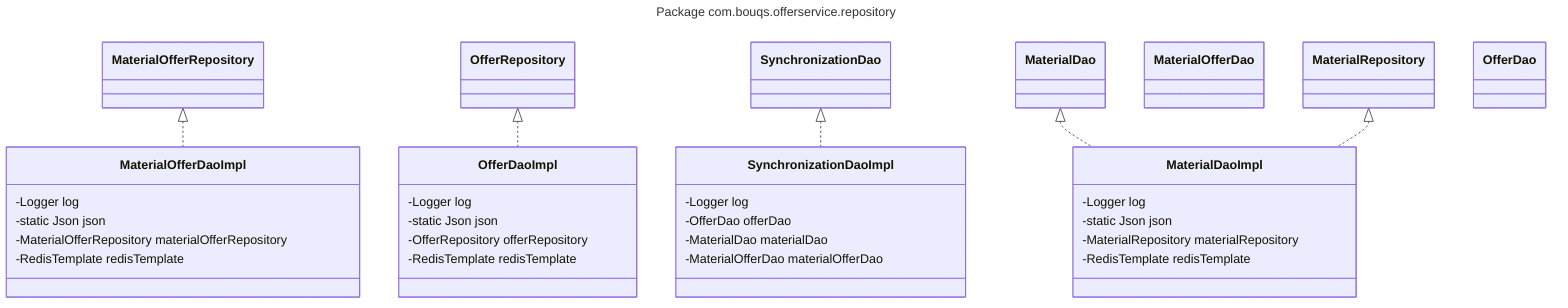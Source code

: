 ---
title: Package com.bouqs.offerservice.repository
---
classDiagram
    class MaterialOfferRepository {
    }

    class OfferRepository {
    }

    class MaterialDaoImpl {
        -Logger log
        -static Json json
        -MaterialRepository materialRepository
        -RedisTemplate<String, String> redisTemplate
    }

    class SynchronizationDao {
    }

    class MaterialRepository {
    }

    class OfferDaoImpl {
        -Logger log
        -static Json json
        -OfferRepository offerRepository
        -RedisTemplate<String, String> redisTemplate
    }

    class MaterialOfferDao {
    }

    class MaterialDao {
    }

    class MaterialOfferDaoImpl {
        -Logger log
        -static Json json
        -MaterialOfferRepository materialOfferRepository
        -RedisTemplate<String, String> redisTemplate
    }

    class OfferDao {
    }

    class SynchronizationDaoImpl {
        -Logger log
        -OfferDao offerDao
        -MaterialDao materialDao
        -MaterialOfferDao materialOfferDao
    }

    MaterialOfferRepository <|.. MaterialOfferDaoImpl
    OfferRepository <|.. OfferDaoImpl
    MaterialDao <|.. MaterialDaoImpl
    MaterialRepository <|.. MaterialDaoImpl
    SynchronizationDao <|.. SynchronizationDaoImpl